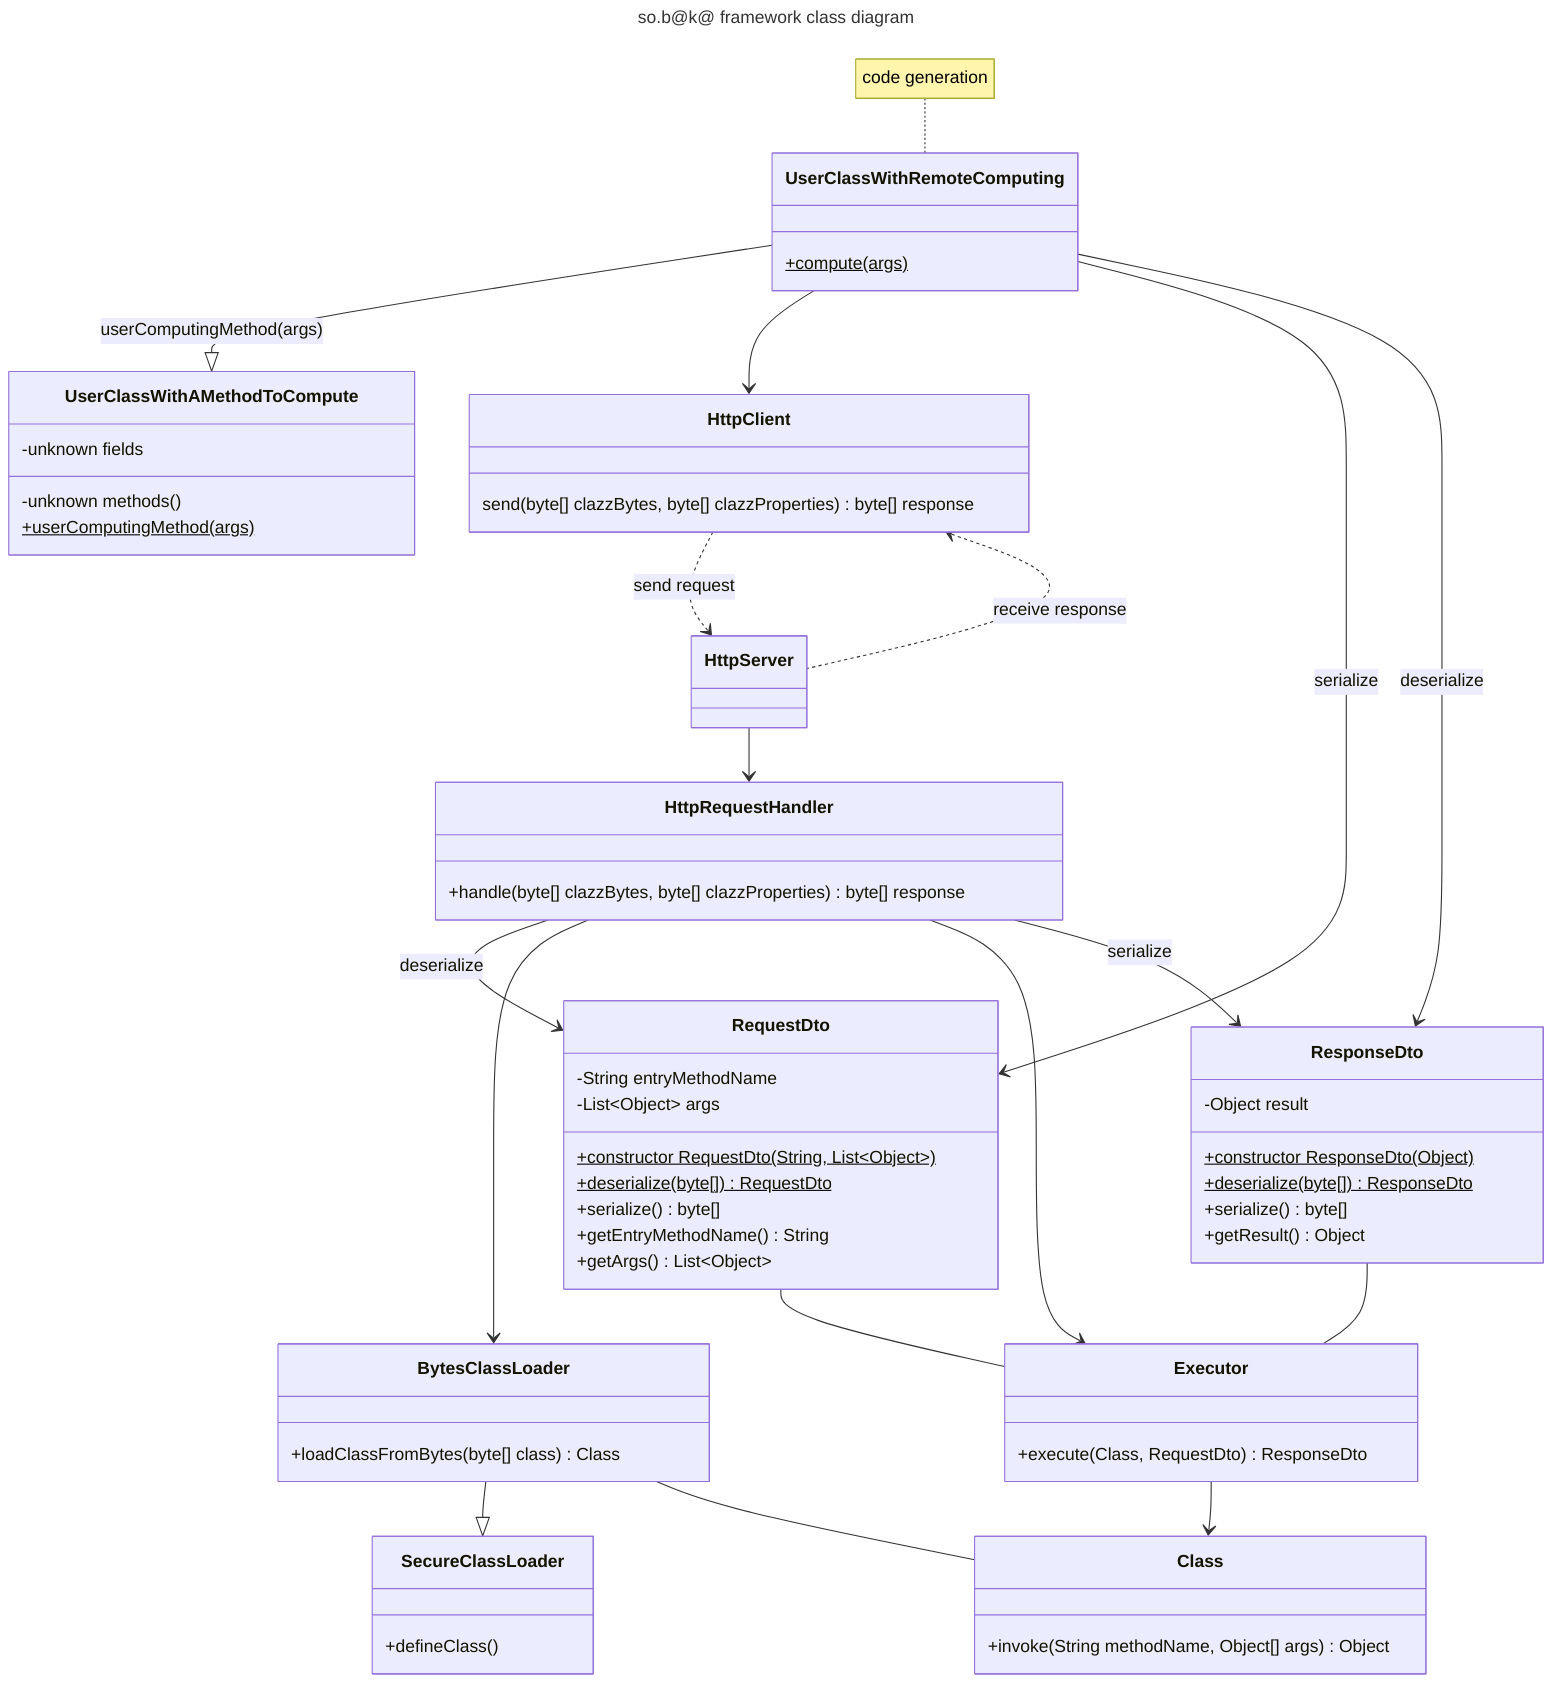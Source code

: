 ---
title: so.b@k@ framework class diagram
---
classDiagram
    %% common
    class RequestDto {
        -String entryMethodName
        -List&ltObject&gt args

        +constructor RequestDto(String, List&ltObject&gt)$
        +deserialize(byte[]) RequestDto$
        +serialize() byte[]
        +getEntryMethodName() String
        +getArgs() List&ltObject&gt
    }

    class ResponseDto {
        -Object result
        +constructor ResponseDto(Object)$
        +deserialize(byte[]) ResponseDto$
        +serialize() byte[]
        +getResult() Object
    }

    HttpClient ..> HttpServer : send request
    HttpClient <.. HttpServer : receive response

    %% server
    class SecureClassLoader {
        +defineClass()
    }
    class BytesClassLoader {
        +loadClassFromBytes(byte[] class) Class
    }
    BytesClassLoader --|> SecureClassLoader

    class HttpServer {
    }

    class HttpRequestHandler {
        +handle(byte[] clazzBytes, byte[] clazzProperties) byte[] response
    }

    class Executor {
        +execute(Class, RequestDto) ResponseDto
    }


    class Class {
        +invoke(String methodName, Object[] args) Object
    }

    BytesClassLoader -- Class

    HttpRequestHandler --> RequestDto : deserialize
    HttpRequestHandler --> BytesClassLoader

    RequestDto -- Executor
    ResponseDto -- Executor
    
    HttpRequestHandler --> Executor
    Executor --> Class
    HttpRequestHandler --> ResponseDto : serialize
    HttpServer --> HttpRequestHandler


    %% client
    class UserClassWithAMethodToCompute {
        -unknown fields
        -unknown methods()
        +userComputingMethod(args)$
    }
    %% note for UserClassWithAMethodToCalculate "calculate() is some method that will be annotated"

    class UserClassWithRemoteComputing {
        +compute(args)$
    }
    note for UserClassWithRemoteComputing "code generation"

    class HttpClient {
        send(byte[] clazzBytes, byte[] clazzProperties) byte[] response
    }

    UserClassWithRemoteComputing --|> UserClassWithAMethodToCompute : userComputingMethod(args)
    UserClassWithRemoteComputing --> HttpClient
    UserClassWithRemoteComputing --> RequestDto: serialize
    UserClassWithRemoteComputing --> ResponseDto: deserialize